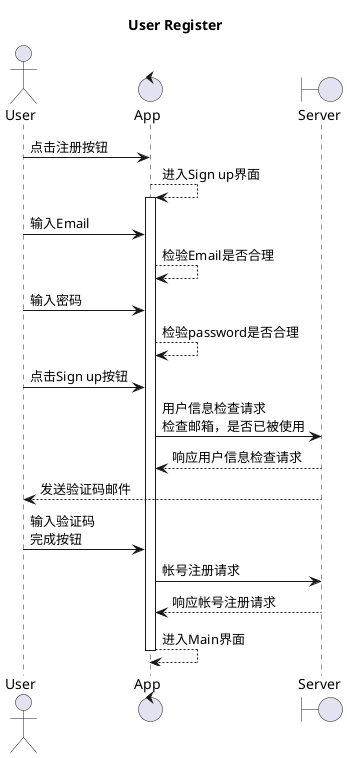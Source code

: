 @startuml

title User Register

actor User
control App
boundary Server

User -> App: 点击注册按钮
App --> App: 进入Sign up界面
activate App

User -> App: 输入Email
App --> App: 检验Email是否合理

User -> App: 输入密码
App --> App: 检验password是否合理

User -> App: 点击Sign up按钮
App -> Server: 用户信息检查请求 \n检查邮箱，是否已被使用
Server --> App: 响应用户信息检查请求
Server --> User: 发送验证码邮件

User -> App: 输入验证码 \n完成按钮
App -> Server: 帐号注册请求
Server --> App: 响应帐号注册请求

App --> App: 进入Main界面
deactivate App


@enduml